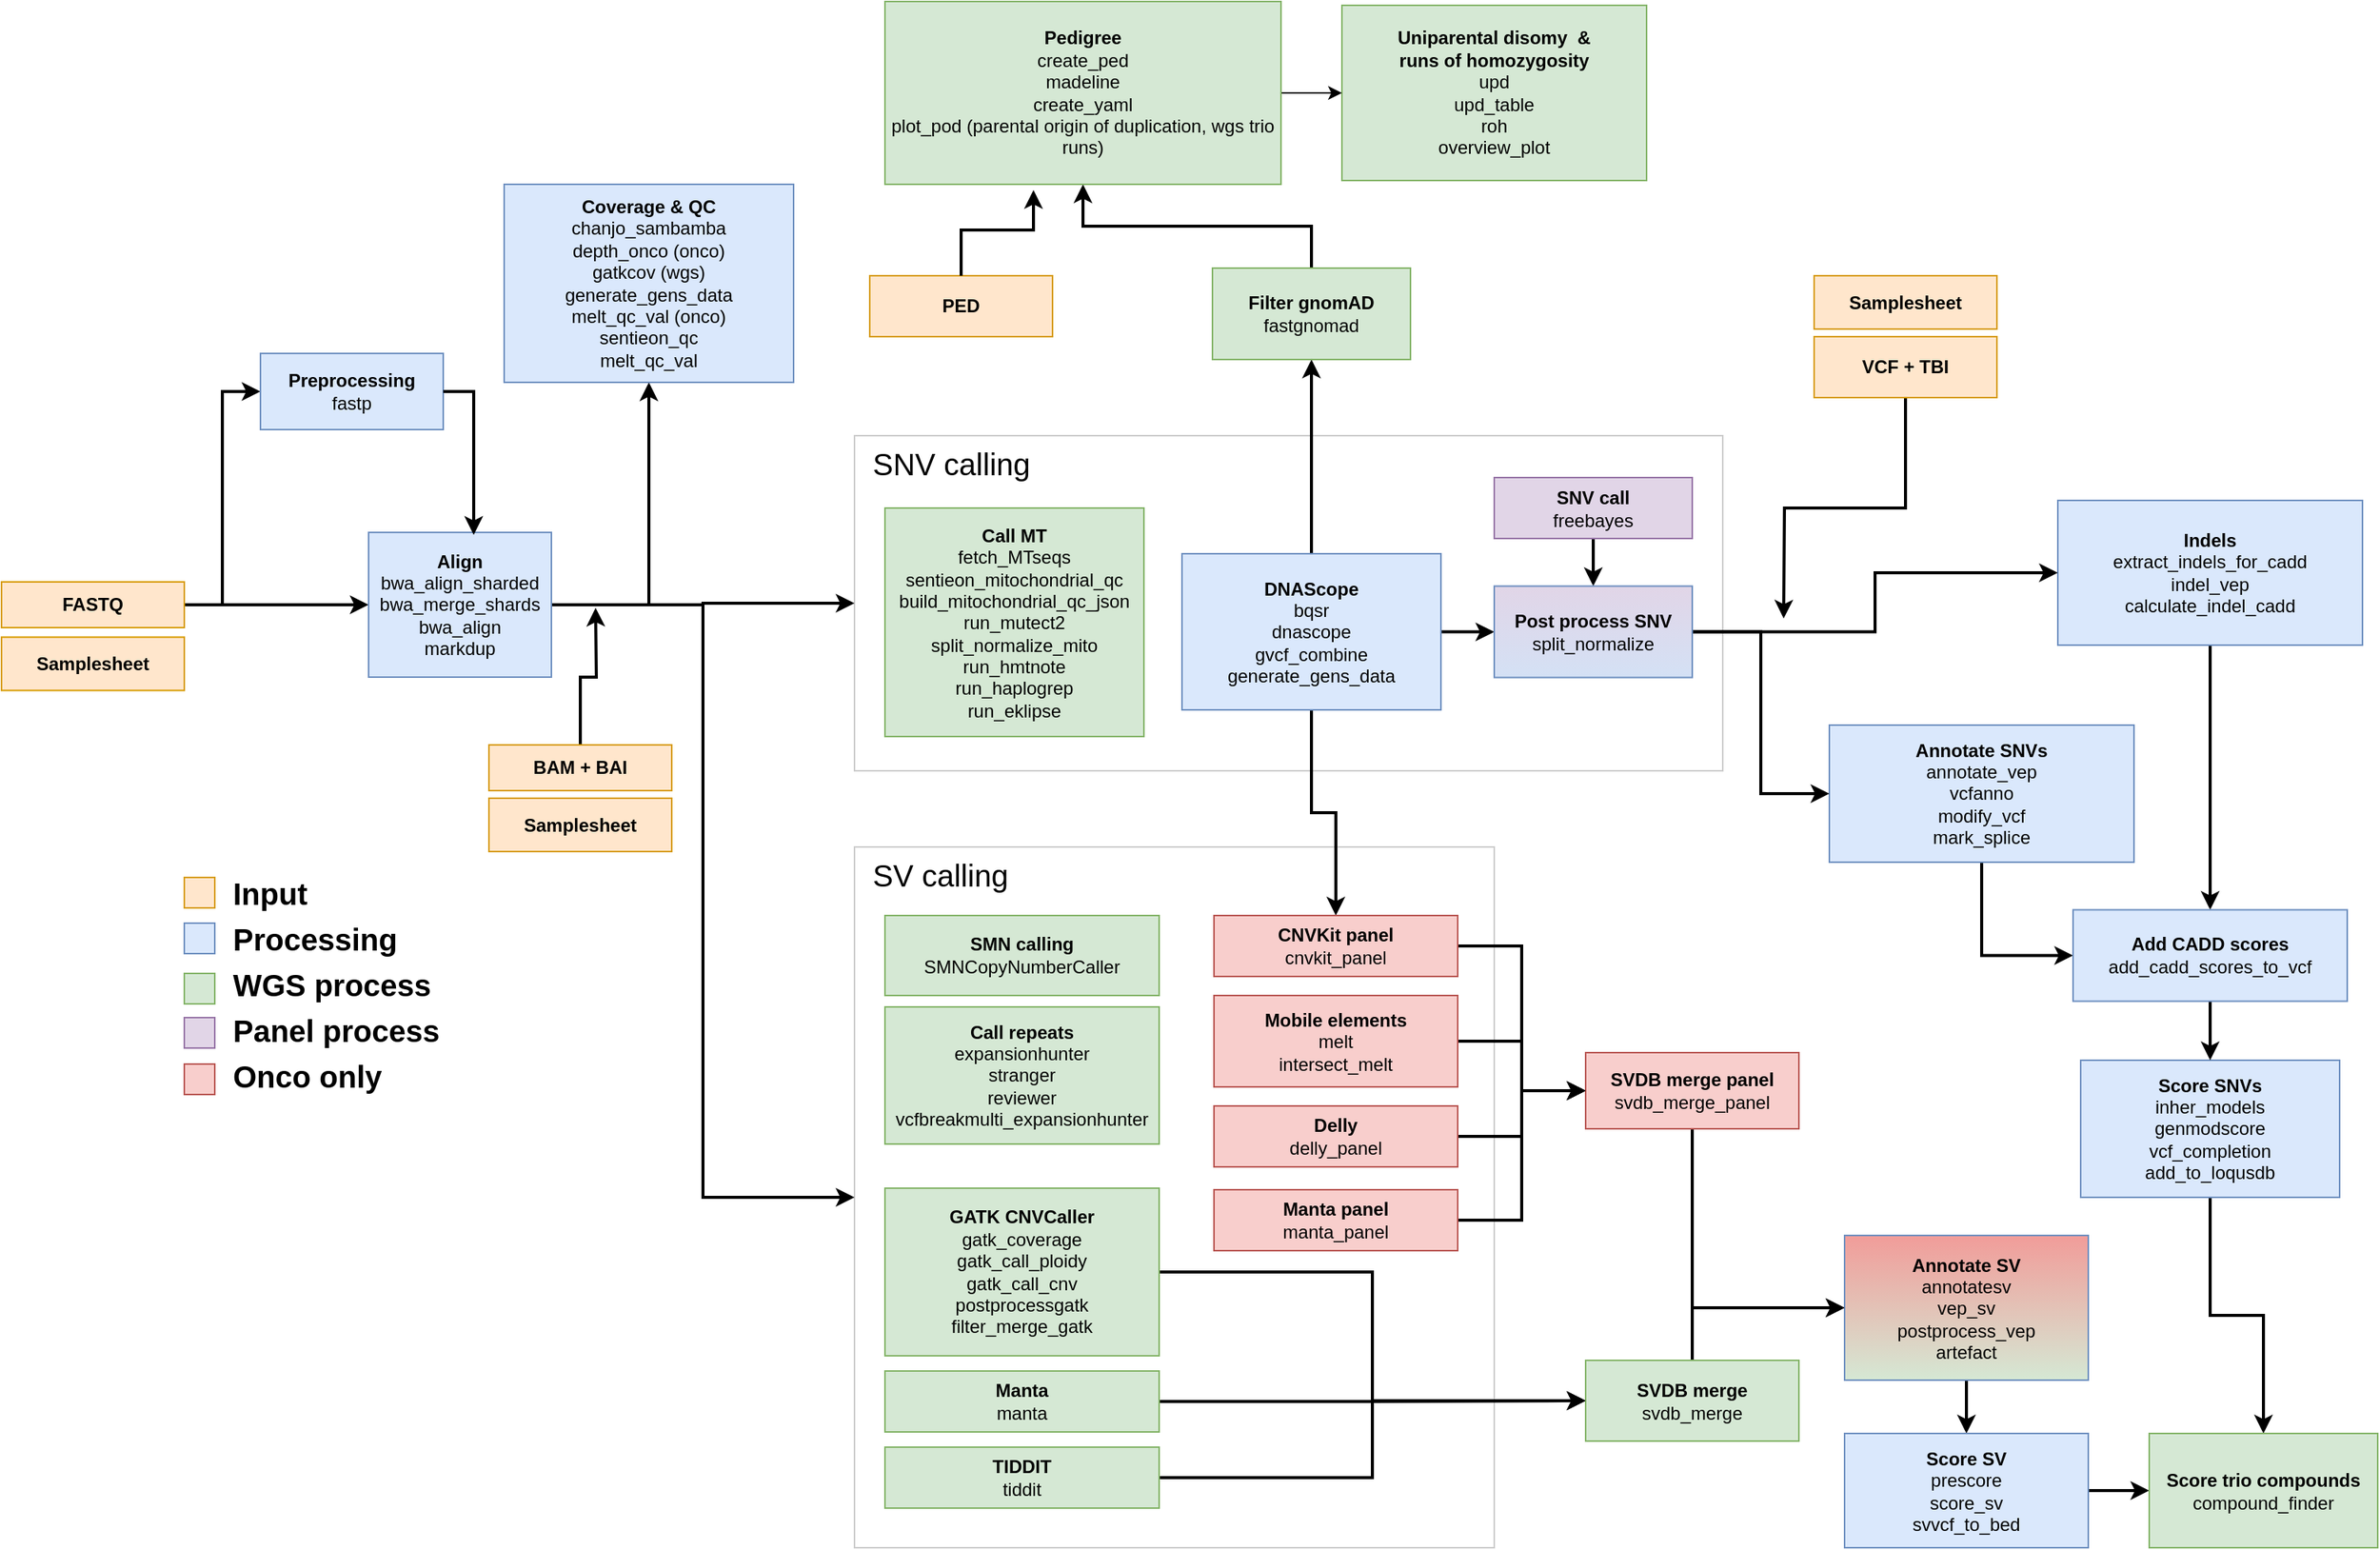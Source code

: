 <mxfile version="22.1.2" type="device">
  <diagram name="Page-1" id="Sy79wVilL6j7ysieCRk0">
    <mxGraphModel dx="1733" dy="991" grid="1" gridSize="10" guides="1" tooltips="1" connect="1" arrows="1" fold="1" page="0" pageScale="1" pageWidth="850" pageHeight="1100" math="0" shadow="0">
      <root>
        <mxCell id="0" />
        <mxCell id="1" parent="0" />
        <mxCell id="nJ76QgA56fWKkKpfSz_J-12" value="SV calling" style="whiteSpace=wrap;html=1;align=left;verticalAlign=top;fontSize=20;spacingLeft=10;strokeColor=#CCCCCC;" parent="1" vertex="1">
          <mxGeometry x="570" y="590" width="420" height="460" as="geometry" />
        </mxCell>
        <mxCell id="nJ76QgA56fWKkKpfSz_J-11" value="SNV calling" style="whiteSpace=wrap;html=1;align=left;verticalAlign=top;fontSize=20;spacingLeft=10;strokeColor=#CCCCCC;" parent="1" vertex="1">
          <mxGeometry x="570" y="320" width="570" height="220" as="geometry" />
        </mxCell>
        <mxCell id="nJ76QgA56fWKkKpfSz_J-6" style="edgeStyle=orthogonalEdgeStyle;rounded=0;orthogonalLoop=1;jettySize=auto;html=1;exitX=1;exitY=0.5;exitDx=0;exitDy=0;entryX=0;entryY=0.5;entryDx=0;entryDy=0;strokeWidth=2;" parent="1" source="nJ76QgA56fWKkKpfSz_J-1" target="nJ76QgA56fWKkKpfSz_J-4" edge="1">
          <mxGeometry relative="1" as="geometry" />
        </mxCell>
        <mxCell id="nJ76QgA56fWKkKpfSz_J-8" style="edgeStyle=orthogonalEdgeStyle;rounded=0;orthogonalLoop=1;jettySize=auto;html=1;exitX=1;exitY=0.5;exitDx=0;exitDy=0;strokeWidth=2;" parent="1" source="nJ76QgA56fWKkKpfSz_J-1" target="nJ76QgA56fWKkKpfSz_J-5" edge="1">
          <mxGeometry relative="1" as="geometry" />
        </mxCell>
        <mxCell id="nJ76QgA56fWKkKpfSz_J-1" value="&lt;b&gt;FASTQ&lt;/b&gt;" style="whiteSpace=wrap;html=1;fillColor=#ffe6cc;strokeColor=#d79b00;" parent="1" vertex="1">
          <mxGeometry x="10" y="416" width="120" height="30" as="geometry" />
        </mxCell>
        <mxCell id="bAUfB7fOBBeyohasMvh7-150" style="edgeStyle=orthogonalEdgeStyle;rounded=0;orthogonalLoop=1;jettySize=auto;html=1;exitX=0.5;exitY=0;exitDx=0;exitDy=0;strokeWidth=2;" parent="1" source="nJ76QgA56fWKkKpfSz_J-2" edge="1">
          <mxGeometry relative="1" as="geometry">
            <mxPoint x="400" y="433" as="targetPoint" />
          </mxGeometry>
        </mxCell>
        <mxCell id="nJ76QgA56fWKkKpfSz_J-2" value="&lt;b&gt;BAM + BAI&lt;/b&gt;" style="whiteSpace=wrap;html=1;fillColor=#ffe6cc;strokeColor=#d79b00;" parent="1" vertex="1">
          <mxGeometry x="330" y="523" width="120" height="30" as="geometry" />
        </mxCell>
        <mxCell id="bAUfB7fOBBeyohasMvh7-162" style="edgeStyle=orthogonalEdgeStyle;rounded=0;orthogonalLoop=1;jettySize=auto;html=1;exitX=0.5;exitY=1;exitDx=0;exitDy=0;strokeWidth=2;" parent="1" source="nJ76QgA56fWKkKpfSz_J-3" edge="1">
          <mxGeometry relative="1" as="geometry">
            <mxPoint x="1180" y="440" as="targetPoint" />
          </mxGeometry>
        </mxCell>
        <mxCell id="nJ76QgA56fWKkKpfSz_J-3" value="&lt;b&gt;VCF + TBI&lt;/b&gt;" style="whiteSpace=wrap;html=1;fillColor=#ffe6cc;strokeColor=#d79b00;" parent="1" vertex="1">
          <mxGeometry x="1200" y="255" width="120" height="40" as="geometry" />
        </mxCell>
        <mxCell id="nJ76QgA56fWKkKpfSz_J-4" value="&lt;b&gt;Preprocessing&lt;/b&gt;&lt;br&gt;fastp" style="whiteSpace=wrap;html=1;fillColor=#dae8fc;strokeColor=#6c8ebf;" parent="1" vertex="1">
          <mxGeometry x="180" y="266" width="120" height="50" as="geometry" />
        </mxCell>
        <mxCell id="bAUfB7fOBBeyohasMvh7-122" style="edgeStyle=orthogonalEdgeStyle;rounded=0;orthogonalLoop=1;jettySize=auto;html=1;exitX=1;exitY=0.5;exitDx=0;exitDy=0;entryX=0;entryY=0.5;entryDx=0;entryDy=0;strokeWidth=2;" parent="1" source="nJ76QgA56fWKkKpfSz_J-5" target="nJ76QgA56fWKkKpfSz_J-12" edge="1">
          <mxGeometry relative="1" as="geometry" />
        </mxCell>
        <mxCell id="bAUfB7fOBBeyohasMvh7-123" style="edgeStyle=orthogonalEdgeStyle;rounded=0;orthogonalLoop=1;jettySize=auto;html=1;exitX=1;exitY=0.5;exitDx=0;exitDy=0;entryX=0;entryY=0.5;entryDx=0;entryDy=0;strokeWidth=2;" parent="1" source="nJ76QgA56fWKkKpfSz_J-5" target="nJ76QgA56fWKkKpfSz_J-11" edge="1">
          <mxGeometry relative="1" as="geometry" />
        </mxCell>
        <mxCell id="bAUfB7fOBBeyohasMvh7-152" style="edgeStyle=orthogonalEdgeStyle;rounded=0;orthogonalLoop=1;jettySize=auto;html=1;exitX=1;exitY=0.5;exitDx=0;exitDy=0;entryX=0.5;entryY=1;entryDx=0;entryDy=0;strokeWidth=2;" parent="1" source="nJ76QgA56fWKkKpfSz_J-5" target="nJ76QgA56fWKkKpfSz_J-14" edge="1">
          <mxGeometry relative="1" as="geometry" />
        </mxCell>
        <mxCell id="nJ76QgA56fWKkKpfSz_J-5" value="&lt;b&gt;Align&lt;/b&gt;&lt;br&gt;bwa_align_sharded&lt;br&gt;bwa_merge_shards&lt;br&gt;bwa_align&lt;br&gt;markdup" style="whiteSpace=wrap;html=1;fillColor=#dae8fc;strokeColor=#6c8ebf;" parent="1" vertex="1">
          <mxGeometry x="251" y="383.5" width="120" height="95" as="geometry" />
        </mxCell>
        <mxCell id="nJ76QgA56fWKkKpfSz_J-7" style="edgeStyle=orthogonalEdgeStyle;rounded=0;orthogonalLoop=1;jettySize=auto;html=1;exitX=1;exitY=0.5;exitDx=0;exitDy=0;entryX=0.575;entryY=0.017;entryDx=0;entryDy=0;entryPerimeter=0;strokeWidth=2;" parent="1" source="nJ76QgA56fWKkKpfSz_J-4" target="nJ76QgA56fWKkKpfSz_J-5" edge="1">
          <mxGeometry relative="1" as="geometry" />
        </mxCell>
        <mxCell id="nJ76QgA56fWKkKpfSz_J-14" value="&lt;b&gt;Coverage &amp;amp; QC&lt;/b&gt;&lt;br&gt;chanjo_sambamba&lt;br&gt;depth_onco (onco)&lt;br&gt;gatkcov (wgs)&lt;br&gt;generate_gens_data&lt;br&gt;melt_qc_val (onco)&lt;br&gt;sentieon_qc&lt;br&gt;melt_qc_val" style="whiteSpace=wrap;html=1;fillColor=#dae8fc;strokeColor=#6c8ebf;" parent="1" vertex="1">
          <mxGeometry x="340" y="155" width="190" height="130" as="geometry" />
        </mxCell>
        <mxCell id="bAUfB7fOBBeyohasMvh7-116" style="edgeStyle=orthogonalEdgeStyle;rounded=0;orthogonalLoop=1;jettySize=auto;html=1;exitX=0.5;exitY=1;exitDx=0;exitDy=0;entryX=0.5;entryY=0;entryDx=0;entryDy=0;strokeWidth=2;" parent="1" source="nJ76QgA56fWKkKpfSz_J-17" target="bAUfB7fOBBeyohasMvh7-59" edge="1">
          <mxGeometry relative="1" as="geometry" />
        </mxCell>
        <mxCell id="bAUfB7fOBBeyohasMvh7-141" style="edgeStyle=orthogonalEdgeStyle;rounded=0;orthogonalLoop=1;jettySize=auto;html=1;exitX=1;exitY=0.5;exitDx=0;exitDy=0;strokeWidth=2;" parent="1" source="nJ76QgA56fWKkKpfSz_J-17" target="bAUfB7fOBBeyohasMvh7-139" edge="1">
          <mxGeometry relative="1" as="geometry" />
        </mxCell>
        <mxCell id="bAUfB7fOBBeyohasMvh7-165" style="edgeStyle=orthogonalEdgeStyle;rounded=0;orthogonalLoop=1;jettySize=auto;html=1;exitX=0.5;exitY=0;exitDx=0;exitDy=0;entryX=0.5;entryY=1;entryDx=0;entryDy=0;strokeWidth=2;" parent="1" source="nJ76QgA56fWKkKpfSz_J-17" target="nJ76QgA56fWKkKpfSz_J-53" edge="1">
          <mxGeometry relative="1" as="geometry" />
        </mxCell>
        <mxCell id="nJ76QgA56fWKkKpfSz_J-17" value="&lt;b&gt;DNAScope&lt;/b&gt;&lt;br&gt;bqsr&lt;br&gt;dnascope&lt;br&gt;gvcf_combine&lt;br&gt;generate_gens_data" style="whiteSpace=wrap;html=1;fillColor=#dae8fc;strokeColor=#6c8ebf;" parent="1" vertex="1">
          <mxGeometry x="785" y="397.5" width="170" height="102.5" as="geometry" />
        </mxCell>
        <mxCell id="bAUfB7fOBBeyohasMvh7-164" style="edgeStyle=orthogonalEdgeStyle;rounded=0;orthogonalLoop=1;jettySize=auto;html=1;exitX=0.5;exitY=1;exitDx=0;exitDy=0;entryX=0.5;entryY=0;entryDx=0;entryDy=0;strokeWidth=2;" parent="1" source="nJ76QgA56fWKkKpfSz_J-18" target="bAUfB7fOBBeyohasMvh7-139" edge="1">
          <mxGeometry relative="1" as="geometry" />
        </mxCell>
        <mxCell id="nJ76QgA56fWKkKpfSz_J-18" value="&lt;b&gt;SNV call&lt;/b&gt;&lt;br&gt;freebayes" style="whiteSpace=wrap;html=1;fillColor=#e1d5e7;strokeColor=#9673a6;" parent="1" vertex="1">
          <mxGeometry x="990" y="347.5" width="130" height="40" as="geometry" />
        </mxCell>
        <mxCell id="nJ76QgA56fWKkKpfSz_J-27" value="&lt;b&gt;SMN calling&lt;/b&gt;&lt;br&gt;SMNCopyNumberCaller" style="whiteSpace=wrap;html=1;fillColor=#d5e8d4;strokeColor=#82b366;" parent="1" vertex="1">
          <mxGeometry x="590" y="635" width="180" height="52.5" as="geometry" />
        </mxCell>
        <mxCell id="nJ76QgA56fWKkKpfSz_J-28" value="&lt;b&gt;Call repeats&lt;/b&gt;&lt;br&gt;expansionhunter&lt;br&gt;stranger&lt;br&gt;reviewer&lt;br&gt;vcfbreakmulti_expansionhunter" style="whiteSpace=wrap;html=1;fillColor=#d5e8d4;strokeColor=#82b366;" parent="1" vertex="1">
          <mxGeometry x="590" y="695" width="180" height="90" as="geometry" />
        </mxCell>
        <mxCell id="bAUfB7fOBBeyohasMvh7-20" style="edgeStyle=orthogonalEdgeStyle;rounded=0;orthogonalLoop=1;jettySize=auto;html=1;exitX=1;exitY=0.5;exitDx=0;exitDy=0;entryX=0;entryY=0.5;entryDx=0;entryDy=0;strokeWidth=2;" parent="1" source="nJ76QgA56fWKkKpfSz_J-29" target="bAUfB7fOBBeyohasMvh7-19" edge="1">
          <mxGeometry relative="1" as="geometry" />
        </mxCell>
        <mxCell id="nJ76QgA56fWKkKpfSz_J-29" value="&lt;b&gt;Mobile elements&lt;/b&gt;&lt;br&gt;melt&lt;br&gt;intersect_melt" style="whiteSpace=wrap;html=1;fillColor=#f8cecc;strokeColor=#b85450;" parent="1" vertex="1">
          <mxGeometry x="806" y="687.5" width="160" height="60" as="geometry" />
        </mxCell>
        <mxCell id="bAUfB7fOBBeyohasMvh7-16" style="edgeStyle=orthogonalEdgeStyle;rounded=0;orthogonalLoop=1;jettySize=auto;html=1;exitX=1;exitY=0.5;exitDx=0;exitDy=0;entryX=0;entryY=0.5;entryDx=0;entryDy=0;strokeWidth=2;" parent="1" source="nJ76QgA56fWKkKpfSz_J-31" target="nJ76QgA56fWKkKpfSz_J-34" edge="1">
          <mxGeometry relative="1" as="geometry" />
        </mxCell>
        <mxCell id="nJ76QgA56fWKkKpfSz_J-31" value="&lt;b&gt;Manta&lt;/b&gt;&lt;br&gt;manta" style="whiteSpace=wrap;html=1;fillColor=#d5e8d4;strokeColor=#82b366;" parent="1" vertex="1">
          <mxGeometry x="590" y="934" width="180" height="40" as="geometry" />
        </mxCell>
        <mxCell id="bAUfB7fOBBeyohasMvh7-36" style="edgeStyle=orthogonalEdgeStyle;rounded=0;orthogonalLoop=1;jettySize=auto;html=1;exitX=1;exitY=0.5;exitDx=0;exitDy=0;entryX=0;entryY=0.5;entryDx=0;entryDy=0;strokeWidth=2;" parent="1" source="nJ76QgA56fWKkKpfSz_J-33" target="nJ76QgA56fWKkKpfSz_J-34" edge="1">
          <mxGeometry relative="1" as="geometry" />
        </mxCell>
        <mxCell id="nJ76QgA56fWKkKpfSz_J-33" value="&lt;b&gt;TIDDIT&lt;/b&gt;&lt;br&gt;tiddit" style="whiteSpace=wrap;html=1;fillColor=#d5e8d4;strokeColor=#82b366;" parent="1" vertex="1">
          <mxGeometry x="590" y="984" width="180" height="40" as="geometry" />
        </mxCell>
        <mxCell id="bAUfB7fOBBeyohasMvh7-160" style="edgeStyle=orthogonalEdgeStyle;rounded=0;orthogonalLoop=1;jettySize=auto;html=1;exitX=0.5;exitY=0;exitDx=0;exitDy=0;entryX=0;entryY=0.5;entryDx=0;entryDy=0;strokeWidth=2;" parent="1" source="nJ76QgA56fWKkKpfSz_J-34" target="nJ76QgA56fWKkKpfSz_J-41" edge="1">
          <mxGeometry relative="1" as="geometry" />
        </mxCell>
        <mxCell id="nJ76QgA56fWKkKpfSz_J-34" value="&lt;b&gt;SVDB merge&lt;/b&gt;&lt;br&gt;svdb_merge" style="whiteSpace=wrap;html=1;fillColor=#d5e8d4;strokeColor=#82b366;" parent="1" vertex="1">
          <mxGeometry x="1050" y="927" width="140" height="53" as="geometry" />
        </mxCell>
        <mxCell id="bAUfB7fOBBeyohasMvh7-155" style="edgeStyle=orthogonalEdgeStyle;rounded=0;orthogonalLoop=1;jettySize=auto;html=1;exitX=0.5;exitY=1;exitDx=0;exitDy=0;entryX=0.5;entryY=0;entryDx=0;entryDy=0;strokeWidth=2;" parent="1" source="nJ76QgA56fWKkKpfSz_J-41" target="bAUfB7fOBBeyohasMvh7-37" edge="1">
          <mxGeometry relative="1" as="geometry" />
        </mxCell>
        <mxCell id="nJ76QgA56fWKkKpfSz_J-41" value="&lt;b&gt;Annotate SV&lt;/b&gt;&lt;br&gt;annotatesv&lt;br&gt;vep_sv&lt;br&gt;postprocess_vep&lt;br&gt;artefact" style="whiteSpace=wrap;html=1;fillColor=#F19C99;strokeColor=#6c8ebf;gradientColor=#D5E8D4;" parent="1" vertex="1">
          <mxGeometry x="1220" y="845" width="160" height="95" as="geometry" />
        </mxCell>
        <mxCell id="bAUfB7fOBBeyohasMvh7-172" style="edgeStyle=orthogonalEdgeStyle;rounded=0;orthogonalLoop=1;jettySize=auto;html=1;exitX=0.5;exitY=1;exitDx=0;exitDy=0;entryX=0;entryY=0.5;entryDx=0;entryDy=0;strokeWidth=2;" parent="1" source="nJ76QgA56fWKkKpfSz_J-42" target="bAUfB7fOBBeyohasMvh7-171" edge="1">
          <mxGeometry relative="1" as="geometry" />
        </mxCell>
        <mxCell id="nJ76QgA56fWKkKpfSz_J-42" value="&lt;b&gt;Annotate SNVs&lt;/b&gt;&lt;br&gt;annotate_vep&lt;br&gt;vcfanno&lt;br&gt;modify_vcf&lt;br&gt;mark_splice" style="whiteSpace=wrap;html=1;fillColor=#dae8fc;strokeColor=#6c8ebf;" parent="1" vertex="1">
          <mxGeometry x="1210" y="510" width="200" height="90" as="geometry" />
        </mxCell>
        <mxCell id="bAUfB7fOBBeyohasMvh7-166" style="edgeStyle=orthogonalEdgeStyle;rounded=0;orthogonalLoop=1;jettySize=auto;html=1;exitX=0.5;exitY=0;exitDx=0;exitDy=0;strokeWidth=2;" parent="1" source="nJ76QgA56fWKkKpfSz_J-53" target="bAUfB7fOBBeyohasMvh7-78" edge="1">
          <mxGeometry relative="1" as="geometry" />
        </mxCell>
        <mxCell id="nJ76QgA56fWKkKpfSz_J-53" value="&lt;b&gt;Filter gnomAD&lt;/b&gt;&lt;br&gt;fastgnomad" style="whiteSpace=wrap;html=1;fillColor=#d5e8d4;strokeColor=#82b366;" parent="1" vertex="1">
          <mxGeometry x="805" y="210" width="130" height="60" as="geometry" />
        </mxCell>
        <mxCell id="nJ76QgA56fWKkKpfSz_J-54" value="&lt;b&gt;Uniparental disomy&amp;nbsp; &amp;amp; &lt;br&gt;runs of homozygosity&lt;/b&gt;&lt;br&gt;upd&lt;br&gt;upd_table&lt;br&gt;roh&lt;br&gt;overview_plot" style="whiteSpace=wrap;html=1;fillColor=#d5e8d4;strokeColor=#82b366;" parent="1" vertex="1">
          <mxGeometry x="890" y="37.5" width="200" height="115" as="geometry" />
        </mxCell>
        <mxCell id="nJ76QgA56fWKkKpfSz_J-72" value="&lt;b&gt;Call MT&lt;/b&gt;&lt;br&gt;fetch_MTseqs&lt;br&gt;sentieon_mitochondrial_qc&lt;br&gt;build_mitochondrial_qc_json&lt;br&gt;run_mutect2&lt;br&gt;split_normalize_mito&lt;br&gt;run_hmtnote&lt;br&gt;run_haplogrep&lt;br&gt;run_eklipse" style="whiteSpace=wrap;html=1;fillColor=#d5e8d4;strokeColor=#82b366;" parent="1" vertex="1">
          <mxGeometry x="590" y="367.5" width="170" height="150" as="geometry" />
        </mxCell>
        <mxCell id="nJ76QgA56fWKkKpfSz_J-93" value="&lt;b&gt;Samplesheet&lt;/b&gt;" style="whiteSpace=wrap;html=1;fillColor=#ffe6cc;strokeColor=#d79b00;" parent="1" vertex="1">
          <mxGeometry x="10" y="452.25" width="120" height="35" as="geometry" />
        </mxCell>
        <mxCell id="bAUfB7fOBBeyohasMvh7-134" style="edgeStyle=orthogonalEdgeStyle;rounded=0;orthogonalLoop=1;jettySize=auto;html=1;exitX=1;exitY=0.5;exitDx=0;exitDy=0;entryX=0;entryY=0.5;entryDx=0;entryDy=0;strokeWidth=2;" parent="1" source="nJ76QgA56fWKkKpfSz_J-96" target="bAUfB7fOBBeyohasMvh7-19" edge="1">
          <mxGeometry relative="1" as="geometry" />
        </mxCell>
        <mxCell id="nJ76QgA56fWKkKpfSz_J-96" value="&lt;b&gt;Delly&lt;/b&gt;&lt;br&gt;delly_panel" style="whiteSpace=wrap;html=1;fillColor=#f8cecc;strokeColor=#b85450;" parent="1" vertex="1">
          <mxGeometry x="806" y="760" width="160" height="40" as="geometry" />
        </mxCell>
        <mxCell id="bAUfB7fOBBeyohasMvh7-158" style="edgeStyle=orthogonalEdgeStyle;rounded=0;orthogonalLoop=1;jettySize=auto;html=1;exitX=0.5;exitY=1;exitDx=0;exitDy=0;entryX=0;entryY=0.5;entryDx=0;entryDy=0;strokeWidth=2;" parent="1" source="bAUfB7fOBBeyohasMvh7-19" target="nJ76QgA56fWKkKpfSz_J-41" edge="1">
          <mxGeometry relative="1" as="geometry" />
        </mxCell>
        <mxCell id="bAUfB7fOBBeyohasMvh7-19" value="&lt;b&gt;SVDB merge panel&lt;/b&gt;&lt;br&gt;svdb_merge_panel" style="whiteSpace=wrap;html=1;fillColor=#f8cecc;strokeColor=#b85450;" parent="1" vertex="1">
          <mxGeometry x="1050" y="725" width="140" height="50" as="geometry" />
        </mxCell>
        <mxCell id="bAUfB7fOBBeyohasMvh7-135" style="edgeStyle=orthogonalEdgeStyle;rounded=0;orthogonalLoop=1;jettySize=auto;html=1;exitX=1;exitY=0.5;exitDx=0;exitDy=0;entryX=0;entryY=0.5;entryDx=0;entryDy=0;strokeWidth=2;" parent="1" source="bAUfB7fOBBeyohasMvh7-30" target="bAUfB7fOBBeyohasMvh7-19" edge="1">
          <mxGeometry relative="1" as="geometry" />
        </mxCell>
        <mxCell id="bAUfB7fOBBeyohasMvh7-30" value="&lt;b&gt;Manta panel&lt;/b&gt;&lt;br&gt;manta_panel" style="whiteSpace=wrap;html=1;fillColor=#f8cecc;strokeColor=#b85450;" parent="1" vertex="1">
          <mxGeometry x="806" y="815" width="160" height="40" as="geometry" />
        </mxCell>
        <mxCell id="bAUfB7fOBBeyohasMvh7-157" style="edgeStyle=orthogonalEdgeStyle;rounded=0;orthogonalLoop=1;jettySize=auto;html=1;exitX=1;exitY=0.5;exitDx=0;exitDy=0;entryX=0;entryY=0.5;entryDx=0;entryDy=0;strokeWidth=2;" parent="1" source="bAUfB7fOBBeyohasMvh7-37" target="bAUfB7fOBBeyohasMvh7-126" edge="1">
          <mxGeometry relative="1" as="geometry" />
        </mxCell>
        <mxCell id="bAUfB7fOBBeyohasMvh7-37" value="Score SV&lt;br&gt;&lt;span style=&quot;font-weight: normal;&quot;&gt;prescore&lt;br&gt;score_sv&lt;br&gt;svvcf_to_bed&lt;br&gt;&lt;/span&gt;" style="whiteSpace=wrap;html=1;fillColor=#dae8fc;strokeColor=#6c8ebf;fontStyle=1" parent="1" vertex="1">
          <mxGeometry x="1220" y="975" width="160" height="75" as="geometry" />
        </mxCell>
        <mxCell id="bAUfB7fOBBeyohasMvh7-173" style="edgeStyle=orthogonalEdgeStyle;rounded=0;orthogonalLoop=1;jettySize=auto;html=1;exitX=0.5;exitY=1;exitDx=0;exitDy=0;strokeWidth=2;" parent="1" source="bAUfB7fOBBeyohasMvh7-57" target="bAUfB7fOBBeyohasMvh7-171" edge="1">
          <mxGeometry relative="1" as="geometry" />
        </mxCell>
        <mxCell id="bAUfB7fOBBeyohasMvh7-57" value="&lt;b&gt;Indels&lt;/b&gt;&lt;br&gt;extract_indels_for_cadd&lt;br&gt;indel_vep&lt;br&gt;calculate_indel_cadd" style="whiteSpace=wrap;html=1;fillColor=#dae8fc;strokeColor=#6c8ebf;" parent="1" vertex="1">
          <mxGeometry x="1360" y="362.5" width="200" height="95" as="geometry" />
        </mxCell>
        <mxCell id="bAUfB7fOBBeyohasMvh7-136" style="edgeStyle=orthogonalEdgeStyle;rounded=0;orthogonalLoop=1;jettySize=auto;html=1;exitX=1;exitY=0.5;exitDx=0;exitDy=0;entryX=0;entryY=0.5;entryDx=0;entryDy=0;strokeWidth=2;" parent="1" source="bAUfB7fOBBeyohasMvh7-59" target="bAUfB7fOBBeyohasMvh7-19" edge="1">
          <mxGeometry relative="1" as="geometry" />
        </mxCell>
        <mxCell id="bAUfB7fOBBeyohasMvh7-59" value="CNVKit panel&lt;br&gt;&lt;span style=&quot;font-weight: normal;&quot;&gt;cnvkit_panel&lt;/span&gt;" style="whiteSpace=wrap;html=1;fillColor=#f8cecc;strokeColor=#b85450;fontStyle=1" parent="1" vertex="1">
          <mxGeometry x="806" y="635" width="160" height="40" as="geometry" />
        </mxCell>
        <mxCell id="bAUfB7fOBBeyohasMvh7-138" style="edgeStyle=orthogonalEdgeStyle;rounded=0;orthogonalLoop=1;jettySize=auto;html=1;exitX=1;exitY=0.5;exitDx=0;exitDy=0;entryX=0;entryY=0.5;entryDx=0;entryDy=0;strokeWidth=2;" parent="1" source="bAUfB7fOBBeyohasMvh7-66" target="nJ76QgA56fWKkKpfSz_J-34" edge="1">
          <mxGeometry relative="1" as="geometry" />
        </mxCell>
        <mxCell id="bAUfB7fOBBeyohasMvh7-66" value="GATK CNVCaller&lt;br&gt;&lt;span style=&quot;font-weight: normal;&quot;&gt;gatk_coverage&lt;br&gt;gatk_call_ploidy&lt;br&gt;gatk_call_cnv&lt;br&gt;postprocessgatk&lt;br&gt;filter_merge_gatk&lt;br&gt;&lt;/span&gt;" style="whiteSpace=wrap;html=1;fontStyle=1;fillColor=#d5e8d4;strokeColor=#82b366;" parent="1" vertex="1">
          <mxGeometry x="590" y="814" width="180" height="110" as="geometry" />
        </mxCell>
        <mxCell id="bAUfB7fOBBeyohasMvh7-167" style="edgeStyle=orthogonalEdgeStyle;rounded=0;orthogonalLoop=1;jettySize=auto;html=1;exitX=1;exitY=0.5;exitDx=0;exitDy=0;" parent="1" source="bAUfB7fOBBeyohasMvh7-78" target="nJ76QgA56fWKkKpfSz_J-54" edge="1">
          <mxGeometry relative="1" as="geometry" />
        </mxCell>
        <mxCell id="bAUfB7fOBBeyohasMvh7-78" value="&lt;b&gt;Pedigree&lt;/b&gt;&lt;br&gt;create_ped&lt;br&gt;madeline&lt;br&gt;create_yaml&lt;br&gt;plot_pod (parental origin of duplication, wgs trio runs)" style="whiteSpace=wrap;html=1;fillColor=#d5e8d4;strokeColor=#82b366;" parent="1" vertex="1">
          <mxGeometry x="590" y="35" width="260" height="120" as="geometry" />
        </mxCell>
        <mxCell id="bAUfB7fOBBeyohasMvh7-100" value="&lt;b&gt;PED&lt;/b&gt;" style="whiteSpace=wrap;html=1;fillColor=#ffe6cc;strokeColor=#d79b00;" parent="1" vertex="1">
          <mxGeometry x="580" y="215" width="120" height="40" as="geometry" />
        </mxCell>
        <mxCell id="bAUfB7fOBBeyohasMvh7-128" style="edgeStyle=orthogonalEdgeStyle;rounded=0;orthogonalLoop=1;jettySize=auto;html=1;exitX=0.5;exitY=1;exitDx=0;exitDy=0;entryX=0.5;entryY=0;entryDx=0;entryDy=0;strokeWidth=2;" parent="1" source="bAUfB7fOBBeyohasMvh7-120" target="bAUfB7fOBBeyohasMvh7-126" edge="1">
          <mxGeometry relative="1" as="geometry" />
        </mxCell>
        <mxCell id="bAUfB7fOBBeyohasMvh7-120" value="&lt;b&gt;Score SNVs&lt;/b&gt;&lt;br&gt;inher_models&lt;br&gt;genmodscore&lt;br&gt;vcf_completion&lt;br&gt;add_to_loqusdb" style="whiteSpace=wrap;html=1;fillColor=#dae8fc;strokeColor=#6c8ebf;" parent="1" vertex="1">
          <mxGeometry x="1375" y="730" width="170" height="90" as="geometry" />
        </mxCell>
        <mxCell id="bAUfB7fOBBeyohasMvh7-126" value="&lt;b&gt;Score trio compounds&lt;/b&gt;&lt;br&gt;compound_finder" style="whiteSpace=wrap;html=1;fillColor=#d5e8d4;strokeColor=#82b366;" parent="1" vertex="1">
          <mxGeometry x="1420" y="975" width="150" height="75" as="geometry" />
        </mxCell>
        <mxCell id="bAUfB7fOBBeyohasMvh7-142" style="edgeStyle=orthogonalEdgeStyle;rounded=0;orthogonalLoop=1;jettySize=auto;html=1;exitX=1;exitY=0.5;exitDx=0;exitDy=0;entryX=0;entryY=0.5;entryDx=0;entryDy=0;strokeWidth=2;" parent="1" source="bAUfB7fOBBeyohasMvh7-139" target="nJ76QgA56fWKkKpfSz_J-42" edge="1">
          <mxGeometry relative="1" as="geometry" />
        </mxCell>
        <mxCell id="bAUfB7fOBBeyohasMvh7-143" style="edgeStyle=orthogonalEdgeStyle;rounded=0;orthogonalLoop=1;jettySize=auto;html=1;exitX=1;exitY=0.5;exitDx=0;exitDy=0;entryX=0;entryY=0.5;entryDx=0;entryDy=0;strokeWidth=2;" parent="1" source="bAUfB7fOBBeyohasMvh7-139" target="bAUfB7fOBBeyohasMvh7-57" edge="1">
          <mxGeometry relative="1" as="geometry" />
        </mxCell>
        <mxCell id="bAUfB7fOBBeyohasMvh7-139" value="&lt;b&gt;Post process SNV&lt;/b&gt;&lt;br&gt;split_normalize" style="whiteSpace=wrap;html=1;fillColor=#E1D5E7;strokeColor=#6c8ebf;gradientColor=#D4E1F5;" parent="1" vertex="1">
          <mxGeometry x="990" y="418.75" width="130" height="60" as="geometry" />
        </mxCell>
        <mxCell id="bAUfB7fOBBeyohasMvh7-154" value="" style="group" parent="1" vertex="1" connectable="0">
          <mxGeometry x="130" y="600" width="190" height="160" as="geometry" />
        </mxCell>
        <mxCell id="nJ76QgA56fWKkKpfSz_J-105" value="" style="whiteSpace=wrap;html=1;fillColor=#d5e8d4;strokeColor=#82b366;" parent="bAUfB7fOBBeyohasMvh7-154" vertex="1">
          <mxGeometry y="73" width="20" height="20" as="geometry" />
        </mxCell>
        <mxCell id="nJ76QgA56fWKkKpfSz_J-106" value="WGS process" style="text;html=1;align=left;verticalAlign=middle;resizable=0;points=[];autosize=1;strokeColor=none;fillColor=none;fontStyle=1;fontSize=20;" parent="bAUfB7fOBBeyohasMvh7-154" vertex="1">
          <mxGeometry x="30" y="60" width="150" height="40" as="geometry" />
        </mxCell>
        <mxCell id="nJ76QgA56fWKkKpfSz_J-109" value="" style="whiteSpace=wrap;html=1;fillColor=#e1d5e7;strokeColor=#9673a6;" parent="bAUfB7fOBBeyohasMvh7-154" vertex="1">
          <mxGeometry y="102" width="20" height="20" as="geometry" />
        </mxCell>
        <mxCell id="nJ76QgA56fWKkKpfSz_J-110" value="Panel process" style="text;html=1;align=left;verticalAlign=middle;resizable=0;points=[];autosize=1;strokeColor=none;fillColor=none;fontStyle=1;fontSize=20;" parent="bAUfB7fOBBeyohasMvh7-154" vertex="1">
          <mxGeometry x="30" y="90" width="160" height="40" as="geometry" />
        </mxCell>
        <mxCell id="nJ76QgA56fWKkKpfSz_J-111" value="" style="whiteSpace=wrap;html=1;fillColor=#f8cecc;strokeColor=#b85450;" parent="bAUfB7fOBBeyohasMvh7-154" vertex="1">
          <mxGeometry y="132.5" width="20" height="20" as="geometry" />
        </mxCell>
        <mxCell id="nJ76QgA56fWKkKpfSz_J-112" value="Onco only" style="text;html=1;align=left;verticalAlign=middle;resizable=0;points=[];autosize=1;strokeColor=none;fillColor=none;fontStyle=1;fontSize=20;" parent="bAUfB7fOBBeyohasMvh7-154" vertex="1">
          <mxGeometry x="30" y="120" width="120" height="40" as="geometry" />
        </mxCell>
        <mxCell id="nJ76QgA56fWKkKpfSz_J-98" value="" style="whiteSpace=wrap;html=1;fillColor=#ffe6cc;strokeColor=#d79b00;" parent="bAUfB7fOBBeyohasMvh7-154" vertex="1">
          <mxGeometry y="10" width="20" height="20" as="geometry" />
        </mxCell>
        <mxCell id="nJ76QgA56fWKkKpfSz_J-99" value="Input" style="text;html=1;align=left;verticalAlign=middle;resizable=0;points=[];autosize=1;strokeColor=none;fillColor=none;fontStyle=1;fontSize=20;" parent="bAUfB7fOBBeyohasMvh7-154" vertex="1">
          <mxGeometry x="30" width="70" height="40" as="geometry" />
        </mxCell>
        <mxCell id="nJ76QgA56fWKkKpfSz_J-100" value="" style="whiteSpace=wrap;html=1;fillColor=#dae8fc;strokeColor=#6c8ebf;" parent="bAUfB7fOBBeyohasMvh7-154" vertex="1">
          <mxGeometry y="40" width="20" height="20" as="geometry" />
        </mxCell>
        <mxCell id="nJ76QgA56fWKkKpfSz_J-101" value="Processing" style="text;html=1;align=left;verticalAlign=middle;resizable=0;points=[];autosize=1;strokeColor=none;fillColor=none;fontStyle=1;fontSize=20;" parent="bAUfB7fOBBeyohasMvh7-154" vertex="1">
          <mxGeometry x="30" y="30" width="130" height="40" as="geometry" />
        </mxCell>
        <mxCell id="bAUfB7fOBBeyohasMvh7-168" style="edgeStyle=orthogonalEdgeStyle;rounded=0;orthogonalLoop=1;jettySize=auto;html=1;exitX=0.5;exitY=0;exitDx=0;exitDy=0;entryX=0.375;entryY=1.031;entryDx=0;entryDy=0;entryPerimeter=0;strokeWidth=2;" parent="1" source="bAUfB7fOBBeyohasMvh7-100" target="bAUfB7fOBBeyohasMvh7-78" edge="1">
          <mxGeometry relative="1" as="geometry" />
        </mxCell>
        <mxCell id="bAUfB7fOBBeyohasMvh7-169" value="&lt;b&gt;Samplesheet&lt;/b&gt;" style="whiteSpace=wrap;html=1;fillColor=#ffe6cc;strokeColor=#d79b00;" parent="1" vertex="1">
          <mxGeometry x="330" y="558" width="120" height="35" as="geometry" />
        </mxCell>
        <mxCell id="bAUfB7fOBBeyohasMvh7-170" value="&lt;b&gt;Samplesheet&lt;/b&gt;" style="whiteSpace=wrap;html=1;fillColor=#ffe6cc;strokeColor=#d79b00;" parent="1" vertex="1">
          <mxGeometry x="1200" y="215" width="120" height="35" as="geometry" />
        </mxCell>
        <mxCell id="bAUfB7fOBBeyohasMvh7-174" style="edgeStyle=orthogonalEdgeStyle;rounded=0;orthogonalLoop=1;jettySize=auto;html=1;exitX=0.5;exitY=1;exitDx=0;exitDy=0;entryX=0.5;entryY=0;entryDx=0;entryDy=0;strokeWidth=2;" parent="1" source="bAUfB7fOBBeyohasMvh7-171" target="bAUfB7fOBBeyohasMvh7-120" edge="1">
          <mxGeometry relative="1" as="geometry" />
        </mxCell>
        <mxCell id="bAUfB7fOBBeyohasMvh7-171" value="&lt;b&gt;Add CADD scores&lt;/b&gt;&lt;br&gt;add_cadd_scores_to_vcf" style="whiteSpace=wrap;html=1;fillColor=#dae8fc;strokeColor=#6c8ebf;" parent="1" vertex="1">
          <mxGeometry x="1370" y="631.25" width="180" height="60" as="geometry" />
        </mxCell>
      </root>
    </mxGraphModel>
  </diagram>
</mxfile>
